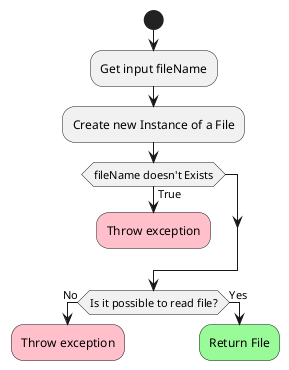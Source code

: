 @startuml
'https://plantuml.com/activity-diagram-beta

start
    :Get input fileName;
    :Create new Instance of a File;

    if (fileName doesn't Exists) is (True) then
        #pink:Throw exception;
        kill
    endif

    if (Is it possible to read file?) is (No) then
        #pink:Throw exception;
        kill
    else (Yes)
        #palegreen:Return File;
        kill

@enduml

